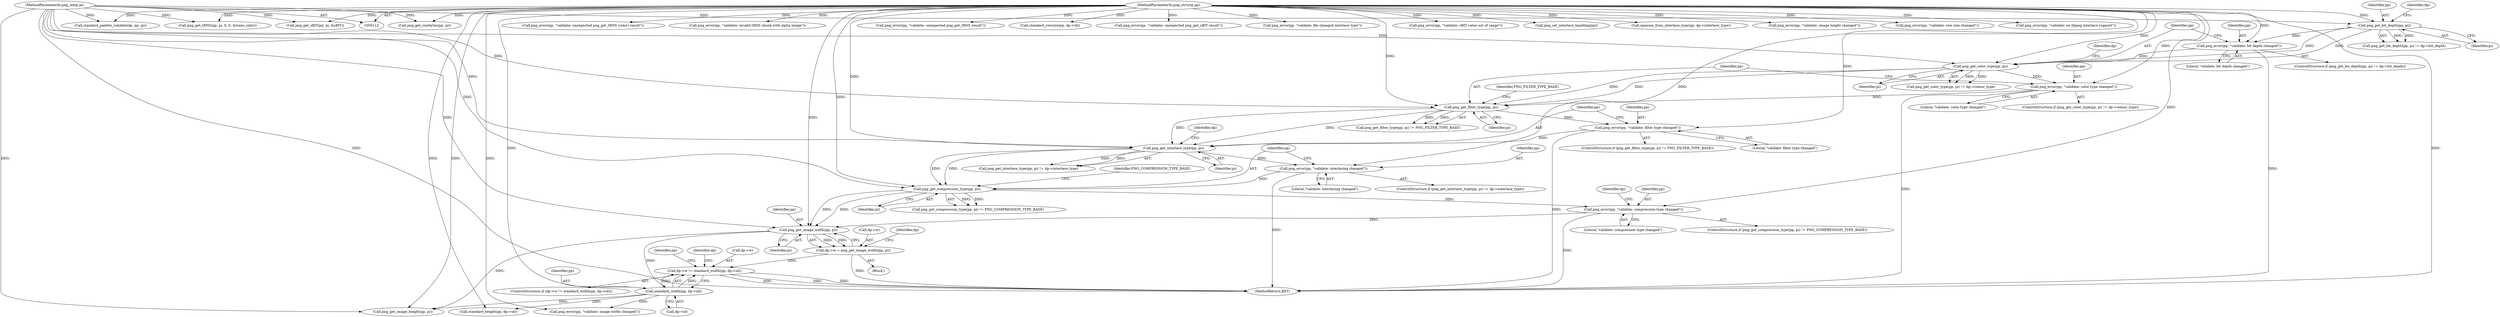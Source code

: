 digraph "0_Android_9d4853418ab2f754c2b63e091c29c5529b8b86ca_132@pointer" {
"1000176" [label="(Call,dp->w != standard_width(pp, dp->id))"];
"1000168" [label="(Call,dp->w = png_get_image_width(pp, pi))"];
"1000172" [label="(Call,png_get_image_width(pp, pi))"];
"1000165" [label="(Call,png_error(pp, \"validate: compression type changed\"))"];
"1000161" [label="(Call,png_get_compression_type(pp, pi))"];
"1000150" [label="(Call,png_get_interlace_type(pp, pi))"];
"1000141" [label="(Call,png_get_filter_type(pp, pi))"];
"1000136" [label="(Call,png_error(pp, \"validate: color type changed\"))"];
"1000130" [label="(Call,png_get_color_type(pp, pi))"];
"1000125" [label="(Call,png_error(pp, \"validate: bit depth changed\"))"];
"1000119" [label="(Call,png_get_bit_depth(pp, pi))"];
"1000114" [label="(MethodParameterIn,png_structp pp)"];
"1000115" [label="(MethodParameterIn,png_infop pi)"];
"1000145" [label="(Call,png_error(pp, \"validate: filter type changed\"))"];
"1000156" [label="(Call,png_error(pp, \"validate: interlacing changed\"))"];
"1000180" [label="(Call,standard_width(pp, dp->id))"];
"1000424" [label="(Call,png_error(pp, \"validate: unexpected png_get_tRNS (color) result\"))"];
"1000147" [label="(Literal,\"validate: filter type changed\")"];
"1000142" [label="(Identifier,pp)"];
"1000500" [label="(Call,png_error(pp, \"validate: invalid tRNS chunk with alpha image\"))"];
"1000118" [label="(Call,png_get_bit_depth(pp, pi) != dp->bit_depth)"];
"1000389" [label="(Call,png_get_rowbytes(pp, pi))"];
"1000175" [label="(ControlStructure,if (dp->w != standard_width(pp, dp->id)))"];
"1000170" [label="(Identifier,dp)"];
"1000149" [label="(Call,png_get_interlace_type(pp, pi) != dp->interlace_type)"];
"1000130" [label="(Call,png_get_color_type(pp, pi))"];
"1000161" [label="(Call,png_get_compression_type(pp, pi))"];
"1000129" [label="(Call,png_get_color_type(pp, pi) != dp->colour_type)"];
"1000119" [label="(Call,png_get_bit_depth(pp, pi))"];
"1000200" [label="(Call,standard_height(pp, dp->id))"];
"1000139" [label="(ControlStructure,if (png_get_filter_type(pp, pi) != PNG_FILTER_TYPE_BASE))"];
"1000158" [label="(Literal,\"validate: interlacing changed\")"];
"1000165" [label="(Call,png_error(pp, \"validate: compression type changed\"))"];
"1000163" [label="(Identifier,pi)"];
"1000114" [label="(MethodParameterIn,png_structp pp)"];
"1000495" [label="(Call,png_error(pp, \"validate: unexpected png_get_tRNS result\"))"];
"1000169" [label="(Call,dp->w)"];
"1000538" [label="(MethodReturn,RET)"];
"1000160" [label="(Call,png_get_compression_type(pp, pi) != PNG_COMPRESSION_TYPE_BASE)"];
"1000172" [label="(Call,png_get_image_width(pp, pi))"];
"1000159" [label="(ControlStructure,if (png_get_compression_type(pp, pi) != PNG_COMPRESSION_TYPE_BASE))"];
"1000162" [label="(Identifier,pp)"];
"1000400" [label="(Call,standard_palette_validate(dp, pp, pi))"];
"1000392" [label="(Call,standard_rowsize(pp, dp->id))"];
"1000132" [label="(Identifier,pi)"];
"1000125" [label="(Call,png_error(pp, \"validate: bit depth changed\"))"];
"1000120" [label="(Identifier,pp)"];
"1000167" [label="(Literal,\"validate: compression type changed\")"];
"1000156" [label="(Call,png_error(pp, \"validate: interlacing changed\"))"];
"1000230" [label="(Call,png_error(pp, \"validate: unexpected png_get_sBIT result\"))"];
"1000148" [label="(ControlStructure,if (png_get_interlace_type(pp, pi) != dp->interlace_type))"];
"1000143" [label="(Identifier,pi)"];
"1000180" [label="(Call,standard_width(pp, dp->id))"];
"1000157" [label="(Identifier,pp)"];
"1000134" [label="(Identifier,dp)"];
"1000115" [label="(MethodParameterIn,png_infop pi)"];
"1000173" [label="(Identifier,pp)"];
"1000144" [label="(Identifier,PNG_FILTER_TYPE_BASE)"];
"1000411" [label="(Call,png_get_tRNS(pp, pi, 0, 0, &trans_color))"];
"1000126" [label="(Identifier,pp)"];
"1000525" [label="(Call,png_error(pp, \"validate: file changed interlace type\"))"];
"1000186" [label="(Identifier,pp)"];
"1000117" [label="(ControlStructure,if (png_get_bit_depth(pp, pi) != dp->bit_depth))"];
"1000141" [label="(Call,png_get_filter_type(pp, pi))"];
"1000176" [label="(Call,dp->w != standard_width(pp, dp->id))"];
"1000174" [label="(Identifier,pi)"];
"1000150" [label="(Call,png_get_interlace_type(pp, pi))"];
"1000185" [label="(Call,png_error(pp, \"validate: image width changed\"))"];
"1000215" [label="(Call,png_get_sBIT(pp, pi, &sBIT))"];
"1000384" [label="(Call,png_error(pp, \"validate: sBIT value out of range\"))"];
"1000168" [label="(Call,dp->w = png_get_image_width(pp, pi))"];
"1000166" [label="(Identifier,pp)"];
"1000123" [label="(Identifier,dp)"];
"1000128" [label="(ControlStructure,if (png_get_color_type(pp, pi) != dp->colour_type))"];
"1000136" [label="(Call,png_error(pp, \"validate: color type changed\"))"];
"1000181" [label="(Identifier,pp)"];
"1000116" [label="(Block,)"];
"1000523" [label="(Call,png_set_interlace_handling(pp))"];
"1000192" [label="(Call,png_get_image_height(pp, pi))"];
"1000507" [label="(Call,npasses_from_interlace_type(pp, dp->interlace_type))"];
"1000190" [label="(Identifier,dp)"];
"1000178" [label="(Identifier,dp)"];
"1000177" [label="(Call,dp->w)"];
"1000152" [label="(Identifier,pi)"];
"1000138" [label="(Literal,\"validate: color type changed\")"];
"1000164" [label="(Identifier,PNG_COMPRESSION_TYPE_BASE)"];
"1000127" [label="(Literal,\"validate: bit depth changed\")"];
"1000205" [label="(Call,png_error(pp, \"validate: image height changed\"))"];
"1000397" [label="(Call,png_error(pp, \"validate: row size changed\"))"];
"1000131" [label="(Identifier,pp)"];
"1000535" [label="(Call,png_error(pp, \"validate: no libpng interlace support\"))"];
"1000182" [label="(Call,dp->id)"];
"1000121" [label="(Identifier,pi)"];
"1000137" [label="(Identifier,pp)"];
"1000146" [label="(Identifier,pp)"];
"1000140" [label="(Call,png_get_filter_type(pp, pi) != PNG_FILTER_TYPE_BASE)"];
"1000154" [label="(Identifier,dp)"];
"1000145" [label="(Call,png_error(pp, \"validate: filter type changed\"))"];
"1000151" [label="(Identifier,pp)"];
"1000176" -> "1000175"  [label="AST: "];
"1000176" -> "1000180"  [label="CFG: "];
"1000177" -> "1000176"  [label="AST: "];
"1000180" -> "1000176"  [label="AST: "];
"1000186" -> "1000176"  [label="CFG: "];
"1000190" -> "1000176"  [label="CFG: "];
"1000176" -> "1000538"  [label="DDG: "];
"1000176" -> "1000538"  [label="DDG: "];
"1000176" -> "1000538"  [label="DDG: "];
"1000168" -> "1000176"  [label="DDG: "];
"1000180" -> "1000176"  [label="DDG: "];
"1000180" -> "1000176"  [label="DDG: "];
"1000168" -> "1000116"  [label="AST: "];
"1000168" -> "1000172"  [label="CFG: "];
"1000169" -> "1000168"  [label="AST: "];
"1000172" -> "1000168"  [label="AST: "];
"1000178" -> "1000168"  [label="CFG: "];
"1000168" -> "1000538"  [label="DDG: "];
"1000172" -> "1000168"  [label="DDG: "];
"1000172" -> "1000168"  [label="DDG: "];
"1000172" -> "1000174"  [label="CFG: "];
"1000173" -> "1000172"  [label="AST: "];
"1000174" -> "1000172"  [label="AST: "];
"1000165" -> "1000172"  [label="DDG: "];
"1000161" -> "1000172"  [label="DDG: "];
"1000161" -> "1000172"  [label="DDG: "];
"1000114" -> "1000172"  [label="DDG: "];
"1000115" -> "1000172"  [label="DDG: "];
"1000172" -> "1000180"  [label="DDG: "];
"1000172" -> "1000192"  [label="DDG: "];
"1000165" -> "1000159"  [label="AST: "];
"1000165" -> "1000167"  [label="CFG: "];
"1000166" -> "1000165"  [label="AST: "];
"1000167" -> "1000165"  [label="AST: "];
"1000170" -> "1000165"  [label="CFG: "];
"1000165" -> "1000538"  [label="DDG: "];
"1000161" -> "1000165"  [label="DDG: "];
"1000114" -> "1000165"  [label="DDG: "];
"1000161" -> "1000160"  [label="AST: "];
"1000161" -> "1000163"  [label="CFG: "];
"1000162" -> "1000161"  [label="AST: "];
"1000163" -> "1000161"  [label="AST: "];
"1000164" -> "1000161"  [label="CFG: "];
"1000161" -> "1000160"  [label="DDG: "];
"1000161" -> "1000160"  [label="DDG: "];
"1000150" -> "1000161"  [label="DDG: "];
"1000150" -> "1000161"  [label="DDG: "];
"1000156" -> "1000161"  [label="DDG: "];
"1000114" -> "1000161"  [label="DDG: "];
"1000115" -> "1000161"  [label="DDG: "];
"1000150" -> "1000149"  [label="AST: "];
"1000150" -> "1000152"  [label="CFG: "];
"1000151" -> "1000150"  [label="AST: "];
"1000152" -> "1000150"  [label="AST: "];
"1000154" -> "1000150"  [label="CFG: "];
"1000150" -> "1000149"  [label="DDG: "];
"1000150" -> "1000149"  [label="DDG: "];
"1000141" -> "1000150"  [label="DDG: "];
"1000141" -> "1000150"  [label="DDG: "];
"1000145" -> "1000150"  [label="DDG: "];
"1000114" -> "1000150"  [label="DDG: "];
"1000115" -> "1000150"  [label="DDG: "];
"1000150" -> "1000156"  [label="DDG: "];
"1000141" -> "1000140"  [label="AST: "];
"1000141" -> "1000143"  [label="CFG: "];
"1000142" -> "1000141"  [label="AST: "];
"1000143" -> "1000141"  [label="AST: "];
"1000144" -> "1000141"  [label="CFG: "];
"1000141" -> "1000140"  [label="DDG: "];
"1000141" -> "1000140"  [label="DDG: "];
"1000136" -> "1000141"  [label="DDG: "];
"1000130" -> "1000141"  [label="DDG: "];
"1000130" -> "1000141"  [label="DDG: "];
"1000114" -> "1000141"  [label="DDG: "];
"1000115" -> "1000141"  [label="DDG: "];
"1000141" -> "1000145"  [label="DDG: "];
"1000136" -> "1000128"  [label="AST: "];
"1000136" -> "1000138"  [label="CFG: "];
"1000137" -> "1000136"  [label="AST: "];
"1000138" -> "1000136"  [label="AST: "];
"1000142" -> "1000136"  [label="CFG: "];
"1000136" -> "1000538"  [label="DDG: "];
"1000130" -> "1000136"  [label="DDG: "];
"1000114" -> "1000136"  [label="DDG: "];
"1000130" -> "1000129"  [label="AST: "];
"1000130" -> "1000132"  [label="CFG: "];
"1000131" -> "1000130"  [label="AST: "];
"1000132" -> "1000130"  [label="AST: "];
"1000134" -> "1000130"  [label="CFG: "];
"1000130" -> "1000129"  [label="DDG: "];
"1000130" -> "1000129"  [label="DDG: "];
"1000125" -> "1000130"  [label="DDG: "];
"1000119" -> "1000130"  [label="DDG: "];
"1000119" -> "1000130"  [label="DDG: "];
"1000114" -> "1000130"  [label="DDG: "];
"1000115" -> "1000130"  [label="DDG: "];
"1000125" -> "1000117"  [label="AST: "];
"1000125" -> "1000127"  [label="CFG: "];
"1000126" -> "1000125"  [label="AST: "];
"1000127" -> "1000125"  [label="AST: "];
"1000131" -> "1000125"  [label="CFG: "];
"1000125" -> "1000538"  [label="DDG: "];
"1000119" -> "1000125"  [label="DDG: "];
"1000114" -> "1000125"  [label="DDG: "];
"1000119" -> "1000118"  [label="AST: "];
"1000119" -> "1000121"  [label="CFG: "];
"1000120" -> "1000119"  [label="AST: "];
"1000121" -> "1000119"  [label="AST: "];
"1000123" -> "1000119"  [label="CFG: "];
"1000119" -> "1000118"  [label="DDG: "];
"1000119" -> "1000118"  [label="DDG: "];
"1000114" -> "1000119"  [label="DDG: "];
"1000115" -> "1000119"  [label="DDG: "];
"1000114" -> "1000112"  [label="AST: "];
"1000114" -> "1000538"  [label="DDG: "];
"1000114" -> "1000145"  [label="DDG: "];
"1000114" -> "1000156"  [label="DDG: "];
"1000114" -> "1000180"  [label="DDG: "];
"1000114" -> "1000185"  [label="DDG: "];
"1000114" -> "1000192"  [label="DDG: "];
"1000114" -> "1000200"  [label="DDG: "];
"1000114" -> "1000205"  [label="DDG: "];
"1000114" -> "1000215"  [label="DDG: "];
"1000114" -> "1000230"  [label="DDG: "];
"1000114" -> "1000384"  [label="DDG: "];
"1000114" -> "1000389"  [label="DDG: "];
"1000114" -> "1000392"  [label="DDG: "];
"1000114" -> "1000397"  [label="DDG: "];
"1000114" -> "1000400"  [label="DDG: "];
"1000114" -> "1000411"  [label="DDG: "];
"1000114" -> "1000424"  [label="DDG: "];
"1000114" -> "1000495"  [label="DDG: "];
"1000114" -> "1000500"  [label="DDG: "];
"1000114" -> "1000507"  [label="DDG: "];
"1000114" -> "1000523"  [label="DDG: "];
"1000114" -> "1000525"  [label="DDG: "];
"1000114" -> "1000535"  [label="DDG: "];
"1000115" -> "1000112"  [label="AST: "];
"1000115" -> "1000538"  [label="DDG: "];
"1000115" -> "1000192"  [label="DDG: "];
"1000115" -> "1000215"  [label="DDG: "];
"1000115" -> "1000389"  [label="DDG: "];
"1000115" -> "1000400"  [label="DDG: "];
"1000115" -> "1000411"  [label="DDG: "];
"1000145" -> "1000139"  [label="AST: "];
"1000145" -> "1000147"  [label="CFG: "];
"1000146" -> "1000145"  [label="AST: "];
"1000147" -> "1000145"  [label="AST: "];
"1000151" -> "1000145"  [label="CFG: "];
"1000145" -> "1000538"  [label="DDG: "];
"1000156" -> "1000148"  [label="AST: "];
"1000156" -> "1000158"  [label="CFG: "];
"1000157" -> "1000156"  [label="AST: "];
"1000158" -> "1000156"  [label="AST: "];
"1000162" -> "1000156"  [label="CFG: "];
"1000156" -> "1000538"  [label="DDG: "];
"1000180" -> "1000182"  [label="CFG: "];
"1000181" -> "1000180"  [label="AST: "];
"1000182" -> "1000180"  [label="AST: "];
"1000180" -> "1000185"  [label="DDG: "];
"1000180" -> "1000192"  [label="DDG: "];
"1000180" -> "1000200"  [label="DDG: "];
}
